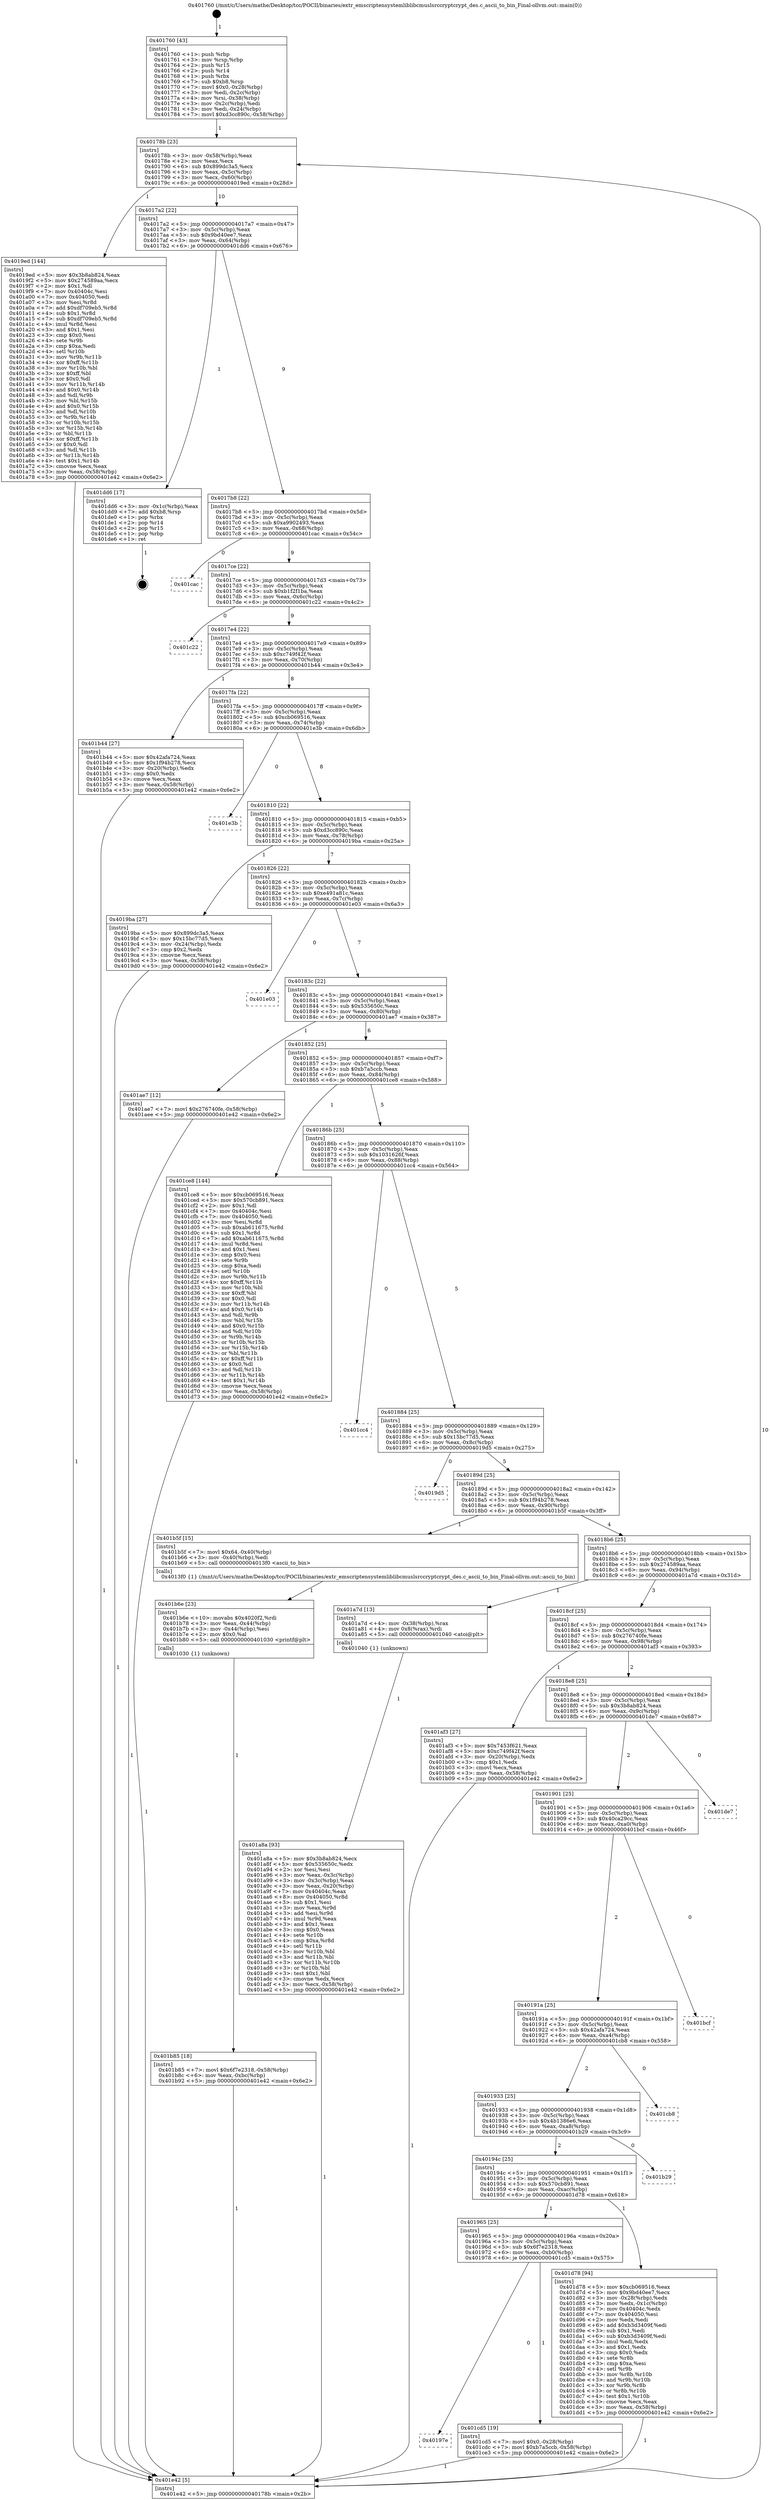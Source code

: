 digraph "0x401760" {
  label = "0x401760 (/mnt/c/Users/mathe/Desktop/tcc/POCII/binaries/extr_emscriptensystemliblibcmuslsrccryptcrypt_des.c_ascii_to_bin_Final-ollvm.out::main(0))"
  labelloc = "t"
  node[shape=record]

  Entry [label="",width=0.3,height=0.3,shape=circle,fillcolor=black,style=filled]
  "0x40178b" [label="{
     0x40178b [23]\l
     | [instrs]\l
     &nbsp;&nbsp;0x40178b \<+3\>: mov -0x58(%rbp),%eax\l
     &nbsp;&nbsp;0x40178e \<+2\>: mov %eax,%ecx\l
     &nbsp;&nbsp;0x401790 \<+6\>: sub $0x899dc3a5,%ecx\l
     &nbsp;&nbsp;0x401796 \<+3\>: mov %eax,-0x5c(%rbp)\l
     &nbsp;&nbsp;0x401799 \<+3\>: mov %ecx,-0x60(%rbp)\l
     &nbsp;&nbsp;0x40179c \<+6\>: je 00000000004019ed \<main+0x28d\>\l
  }"]
  "0x4019ed" [label="{
     0x4019ed [144]\l
     | [instrs]\l
     &nbsp;&nbsp;0x4019ed \<+5\>: mov $0x3b8ab824,%eax\l
     &nbsp;&nbsp;0x4019f2 \<+5\>: mov $0x274589aa,%ecx\l
     &nbsp;&nbsp;0x4019f7 \<+2\>: mov $0x1,%dl\l
     &nbsp;&nbsp;0x4019f9 \<+7\>: mov 0x40404c,%esi\l
     &nbsp;&nbsp;0x401a00 \<+7\>: mov 0x404050,%edi\l
     &nbsp;&nbsp;0x401a07 \<+3\>: mov %esi,%r8d\l
     &nbsp;&nbsp;0x401a0a \<+7\>: add $0xdf709eb5,%r8d\l
     &nbsp;&nbsp;0x401a11 \<+4\>: sub $0x1,%r8d\l
     &nbsp;&nbsp;0x401a15 \<+7\>: sub $0xdf709eb5,%r8d\l
     &nbsp;&nbsp;0x401a1c \<+4\>: imul %r8d,%esi\l
     &nbsp;&nbsp;0x401a20 \<+3\>: and $0x1,%esi\l
     &nbsp;&nbsp;0x401a23 \<+3\>: cmp $0x0,%esi\l
     &nbsp;&nbsp;0x401a26 \<+4\>: sete %r9b\l
     &nbsp;&nbsp;0x401a2a \<+3\>: cmp $0xa,%edi\l
     &nbsp;&nbsp;0x401a2d \<+4\>: setl %r10b\l
     &nbsp;&nbsp;0x401a31 \<+3\>: mov %r9b,%r11b\l
     &nbsp;&nbsp;0x401a34 \<+4\>: xor $0xff,%r11b\l
     &nbsp;&nbsp;0x401a38 \<+3\>: mov %r10b,%bl\l
     &nbsp;&nbsp;0x401a3b \<+3\>: xor $0xff,%bl\l
     &nbsp;&nbsp;0x401a3e \<+3\>: xor $0x0,%dl\l
     &nbsp;&nbsp;0x401a41 \<+3\>: mov %r11b,%r14b\l
     &nbsp;&nbsp;0x401a44 \<+4\>: and $0x0,%r14b\l
     &nbsp;&nbsp;0x401a48 \<+3\>: and %dl,%r9b\l
     &nbsp;&nbsp;0x401a4b \<+3\>: mov %bl,%r15b\l
     &nbsp;&nbsp;0x401a4e \<+4\>: and $0x0,%r15b\l
     &nbsp;&nbsp;0x401a52 \<+3\>: and %dl,%r10b\l
     &nbsp;&nbsp;0x401a55 \<+3\>: or %r9b,%r14b\l
     &nbsp;&nbsp;0x401a58 \<+3\>: or %r10b,%r15b\l
     &nbsp;&nbsp;0x401a5b \<+3\>: xor %r15b,%r14b\l
     &nbsp;&nbsp;0x401a5e \<+3\>: or %bl,%r11b\l
     &nbsp;&nbsp;0x401a61 \<+4\>: xor $0xff,%r11b\l
     &nbsp;&nbsp;0x401a65 \<+3\>: or $0x0,%dl\l
     &nbsp;&nbsp;0x401a68 \<+3\>: and %dl,%r11b\l
     &nbsp;&nbsp;0x401a6b \<+3\>: or %r11b,%r14b\l
     &nbsp;&nbsp;0x401a6e \<+4\>: test $0x1,%r14b\l
     &nbsp;&nbsp;0x401a72 \<+3\>: cmovne %ecx,%eax\l
     &nbsp;&nbsp;0x401a75 \<+3\>: mov %eax,-0x58(%rbp)\l
     &nbsp;&nbsp;0x401a78 \<+5\>: jmp 0000000000401e42 \<main+0x6e2\>\l
  }"]
  "0x4017a2" [label="{
     0x4017a2 [22]\l
     | [instrs]\l
     &nbsp;&nbsp;0x4017a2 \<+5\>: jmp 00000000004017a7 \<main+0x47\>\l
     &nbsp;&nbsp;0x4017a7 \<+3\>: mov -0x5c(%rbp),%eax\l
     &nbsp;&nbsp;0x4017aa \<+5\>: sub $0x9bd40ee7,%eax\l
     &nbsp;&nbsp;0x4017af \<+3\>: mov %eax,-0x64(%rbp)\l
     &nbsp;&nbsp;0x4017b2 \<+6\>: je 0000000000401dd6 \<main+0x676\>\l
  }"]
  Exit [label="",width=0.3,height=0.3,shape=circle,fillcolor=black,style=filled,peripheries=2]
  "0x401dd6" [label="{
     0x401dd6 [17]\l
     | [instrs]\l
     &nbsp;&nbsp;0x401dd6 \<+3\>: mov -0x1c(%rbp),%eax\l
     &nbsp;&nbsp;0x401dd9 \<+7\>: add $0xb8,%rsp\l
     &nbsp;&nbsp;0x401de0 \<+1\>: pop %rbx\l
     &nbsp;&nbsp;0x401de1 \<+2\>: pop %r14\l
     &nbsp;&nbsp;0x401de3 \<+2\>: pop %r15\l
     &nbsp;&nbsp;0x401de5 \<+1\>: pop %rbp\l
     &nbsp;&nbsp;0x401de6 \<+1\>: ret\l
  }"]
  "0x4017b8" [label="{
     0x4017b8 [22]\l
     | [instrs]\l
     &nbsp;&nbsp;0x4017b8 \<+5\>: jmp 00000000004017bd \<main+0x5d\>\l
     &nbsp;&nbsp;0x4017bd \<+3\>: mov -0x5c(%rbp),%eax\l
     &nbsp;&nbsp;0x4017c0 \<+5\>: sub $0xa9902493,%eax\l
     &nbsp;&nbsp;0x4017c5 \<+3\>: mov %eax,-0x68(%rbp)\l
     &nbsp;&nbsp;0x4017c8 \<+6\>: je 0000000000401cac \<main+0x54c\>\l
  }"]
  "0x40197e" [label="{
     0x40197e\l
  }", style=dashed]
  "0x401cac" [label="{
     0x401cac\l
  }", style=dashed]
  "0x4017ce" [label="{
     0x4017ce [22]\l
     | [instrs]\l
     &nbsp;&nbsp;0x4017ce \<+5\>: jmp 00000000004017d3 \<main+0x73\>\l
     &nbsp;&nbsp;0x4017d3 \<+3\>: mov -0x5c(%rbp),%eax\l
     &nbsp;&nbsp;0x4017d6 \<+5\>: sub $0xb1f2f1ba,%eax\l
     &nbsp;&nbsp;0x4017db \<+3\>: mov %eax,-0x6c(%rbp)\l
     &nbsp;&nbsp;0x4017de \<+6\>: je 0000000000401c22 \<main+0x4c2\>\l
  }"]
  "0x401cd5" [label="{
     0x401cd5 [19]\l
     | [instrs]\l
     &nbsp;&nbsp;0x401cd5 \<+7\>: movl $0x0,-0x28(%rbp)\l
     &nbsp;&nbsp;0x401cdc \<+7\>: movl $0xb7a5ccb,-0x58(%rbp)\l
     &nbsp;&nbsp;0x401ce3 \<+5\>: jmp 0000000000401e42 \<main+0x6e2\>\l
  }"]
  "0x401c22" [label="{
     0x401c22\l
  }", style=dashed]
  "0x4017e4" [label="{
     0x4017e4 [22]\l
     | [instrs]\l
     &nbsp;&nbsp;0x4017e4 \<+5\>: jmp 00000000004017e9 \<main+0x89\>\l
     &nbsp;&nbsp;0x4017e9 \<+3\>: mov -0x5c(%rbp),%eax\l
     &nbsp;&nbsp;0x4017ec \<+5\>: sub $0xc749f42f,%eax\l
     &nbsp;&nbsp;0x4017f1 \<+3\>: mov %eax,-0x70(%rbp)\l
     &nbsp;&nbsp;0x4017f4 \<+6\>: je 0000000000401b44 \<main+0x3e4\>\l
  }"]
  "0x401965" [label="{
     0x401965 [25]\l
     | [instrs]\l
     &nbsp;&nbsp;0x401965 \<+5\>: jmp 000000000040196a \<main+0x20a\>\l
     &nbsp;&nbsp;0x40196a \<+3\>: mov -0x5c(%rbp),%eax\l
     &nbsp;&nbsp;0x40196d \<+5\>: sub $0x6f7e2318,%eax\l
     &nbsp;&nbsp;0x401972 \<+6\>: mov %eax,-0xb0(%rbp)\l
     &nbsp;&nbsp;0x401978 \<+6\>: je 0000000000401cd5 \<main+0x575\>\l
  }"]
  "0x401b44" [label="{
     0x401b44 [27]\l
     | [instrs]\l
     &nbsp;&nbsp;0x401b44 \<+5\>: mov $0x42afa724,%eax\l
     &nbsp;&nbsp;0x401b49 \<+5\>: mov $0x1f94b278,%ecx\l
     &nbsp;&nbsp;0x401b4e \<+3\>: mov -0x20(%rbp),%edx\l
     &nbsp;&nbsp;0x401b51 \<+3\>: cmp $0x0,%edx\l
     &nbsp;&nbsp;0x401b54 \<+3\>: cmove %ecx,%eax\l
     &nbsp;&nbsp;0x401b57 \<+3\>: mov %eax,-0x58(%rbp)\l
     &nbsp;&nbsp;0x401b5a \<+5\>: jmp 0000000000401e42 \<main+0x6e2\>\l
  }"]
  "0x4017fa" [label="{
     0x4017fa [22]\l
     | [instrs]\l
     &nbsp;&nbsp;0x4017fa \<+5\>: jmp 00000000004017ff \<main+0x9f\>\l
     &nbsp;&nbsp;0x4017ff \<+3\>: mov -0x5c(%rbp),%eax\l
     &nbsp;&nbsp;0x401802 \<+5\>: sub $0xcb069516,%eax\l
     &nbsp;&nbsp;0x401807 \<+3\>: mov %eax,-0x74(%rbp)\l
     &nbsp;&nbsp;0x40180a \<+6\>: je 0000000000401e3b \<main+0x6db\>\l
  }"]
  "0x401d78" [label="{
     0x401d78 [94]\l
     | [instrs]\l
     &nbsp;&nbsp;0x401d78 \<+5\>: mov $0xcb069516,%eax\l
     &nbsp;&nbsp;0x401d7d \<+5\>: mov $0x9bd40ee7,%ecx\l
     &nbsp;&nbsp;0x401d82 \<+3\>: mov -0x28(%rbp),%edx\l
     &nbsp;&nbsp;0x401d85 \<+3\>: mov %edx,-0x1c(%rbp)\l
     &nbsp;&nbsp;0x401d88 \<+7\>: mov 0x40404c,%edx\l
     &nbsp;&nbsp;0x401d8f \<+7\>: mov 0x404050,%esi\l
     &nbsp;&nbsp;0x401d96 \<+2\>: mov %edx,%edi\l
     &nbsp;&nbsp;0x401d98 \<+6\>: add $0xb3d3409f,%edi\l
     &nbsp;&nbsp;0x401d9e \<+3\>: sub $0x1,%edi\l
     &nbsp;&nbsp;0x401da1 \<+6\>: sub $0xb3d3409f,%edi\l
     &nbsp;&nbsp;0x401da7 \<+3\>: imul %edi,%edx\l
     &nbsp;&nbsp;0x401daa \<+3\>: and $0x1,%edx\l
     &nbsp;&nbsp;0x401dad \<+3\>: cmp $0x0,%edx\l
     &nbsp;&nbsp;0x401db0 \<+4\>: sete %r8b\l
     &nbsp;&nbsp;0x401db4 \<+3\>: cmp $0xa,%esi\l
     &nbsp;&nbsp;0x401db7 \<+4\>: setl %r9b\l
     &nbsp;&nbsp;0x401dbb \<+3\>: mov %r8b,%r10b\l
     &nbsp;&nbsp;0x401dbe \<+3\>: and %r9b,%r10b\l
     &nbsp;&nbsp;0x401dc1 \<+3\>: xor %r9b,%r8b\l
     &nbsp;&nbsp;0x401dc4 \<+3\>: or %r8b,%r10b\l
     &nbsp;&nbsp;0x401dc7 \<+4\>: test $0x1,%r10b\l
     &nbsp;&nbsp;0x401dcb \<+3\>: cmovne %ecx,%eax\l
     &nbsp;&nbsp;0x401dce \<+3\>: mov %eax,-0x58(%rbp)\l
     &nbsp;&nbsp;0x401dd1 \<+5\>: jmp 0000000000401e42 \<main+0x6e2\>\l
  }"]
  "0x401e3b" [label="{
     0x401e3b\l
  }", style=dashed]
  "0x401810" [label="{
     0x401810 [22]\l
     | [instrs]\l
     &nbsp;&nbsp;0x401810 \<+5\>: jmp 0000000000401815 \<main+0xb5\>\l
     &nbsp;&nbsp;0x401815 \<+3\>: mov -0x5c(%rbp),%eax\l
     &nbsp;&nbsp;0x401818 \<+5\>: sub $0xd3cc890c,%eax\l
     &nbsp;&nbsp;0x40181d \<+3\>: mov %eax,-0x78(%rbp)\l
     &nbsp;&nbsp;0x401820 \<+6\>: je 00000000004019ba \<main+0x25a\>\l
  }"]
  "0x40194c" [label="{
     0x40194c [25]\l
     | [instrs]\l
     &nbsp;&nbsp;0x40194c \<+5\>: jmp 0000000000401951 \<main+0x1f1\>\l
     &nbsp;&nbsp;0x401951 \<+3\>: mov -0x5c(%rbp),%eax\l
     &nbsp;&nbsp;0x401954 \<+5\>: sub $0x570cb891,%eax\l
     &nbsp;&nbsp;0x401959 \<+6\>: mov %eax,-0xac(%rbp)\l
     &nbsp;&nbsp;0x40195f \<+6\>: je 0000000000401d78 \<main+0x618\>\l
  }"]
  "0x4019ba" [label="{
     0x4019ba [27]\l
     | [instrs]\l
     &nbsp;&nbsp;0x4019ba \<+5\>: mov $0x899dc3a5,%eax\l
     &nbsp;&nbsp;0x4019bf \<+5\>: mov $0x15bc77d5,%ecx\l
     &nbsp;&nbsp;0x4019c4 \<+3\>: mov -0x24(%rbp),%edx\l
     &nbsp;&nbsp;0x4019c7 \<+3\>: cmp $0x2,%edx\l
     &nbsp;&nbsp;0x4019ca \<+3\>: cmovne %ecx,%eax\l
     &nbsp;&nbsp;0x4019cd \<+3\>: mov %eax,-0x58(%rbp)\l
     &nbsp;&nbsp;0x4019d0 \<+5\>: jmp 0000000000401e42 \<main+0x6e2\>\l
  }"]
  "0x401826" [label="{
     0x401826 [22]\l
     | [instrs]\l
     &nbsp;&nbsp;0x401826 \<+5\>: jmp 000000000040182b \<main+0xcb\>\l
     &nbsp;&nbsp;0x40182b \<+3\>: mov -0x5c(%rbp),%eax\l
     &nbsp;&nbsp;0x40182e \<+5\>: sub $0xe491a81c,%eax\l
     &nbsp;&nbsp;0x401833 \<+3\>: mov %eax,-0x7c(%rbp)\l
     &nbsp;&nbsp;0x401836 \<+6\>: je 0000000000401e03 \<main+0x6a3\>\l
  }"]
  "0x401e42" [label="{
     0x401e42 [5]\l
     | [instrs]\l
     &nbsp;&nbsp;0x401e42 \<+5\>: jmp 000000000040178b \<main+0x2b\>\l
  }"]
  "0x401760" [label="{
     0x401760 [43]\l
     | [instrs]\l
     &nbsp;&nbsp;0x401760 \<+1\>: push %rbp\l
     &nbsp;&nbsp;0x401761 \<+3\>: mov %rsp,%rbp\l
     &nbsp;&nbsp;0x401764 \<+2\>: push %r15\l
     &nbsp;&nbsp;0x401766 \<+2\>: push %r14\l
     &nbsp;&nbsp;0x401768 \<+1\>: push %rbx\l
     &nbsp;&nbsp;0x401769 \<+7\>: sub $0xb8,%rsp\l
     &nbsp;&nbsp;0x401770 \<+7\>: movl $0x0,-0x28(%rbp)\l
     &nbsp;&nbsp;0x401777 \<+3\>: mov %edi,-0x2c(%rbp)\l
     &nbsp;&nbsp;0x40177a \<+4\>: mov %rsi,-0x38(%rbp)\l
     &nbsp;&nbsp;0x40177e \<+3\>: mov -0x2c(%rbp),%edi\l
     &nbsp;&nbsp;0x401781 \<+3\>: mov %edi,-0x24(%rbp)\l
     &nbsp;&nbsp;0x401784 \<+7\>: movl $0xd3cc890c,-0x58(%rbp)\l
  }"]
  "0x401b29" [label="{
     0x401b29\l
  }", style=dashed]
  "0x401e03" [label="{
     0x401e03\l
  }", style=dashed]
  "0x40183c" [label="{
     0x40183c [22]\l
     | [instrs]\l
     &nbsp;&nbsp;0x40183c \<+5\>: jmp 0000000000401841 \<main+0xe1\>\l
     &nbsp;&nbsp;0x401841 \<+3\>: mov -0x5c(%rbp),%eax\l
     &nbsp;&nbsp;0x401844 \<+5\>: sub $0x535650c,%eax\l
     &nbsp;&nbsp;0x401849 \<+3\>: mov %eax,-0x80(%rbp)\l
     &nbsp;&nbsp;0x40184c \<+6\>: je 0000000000401ae7 \<main+0x387\>\l
  }"]
  "0x401933" [label="{
     0x401933 [25]\l
     | [instrs]\l
     &nbsp;&nbsp;0x401933 \<+5\>: jmp 0000000000401938 \<main+0x1d8\>\l
     &nbsp;&nbsp;0x401938 \<+3\>: mov -0x5c(%rbp),%eax\l
     &nbsp;&nbsp;0x40193b \<+5\>: sub $0x4b1386e6,%eax\l
     &nbsp;&nbsp;0x401940 \<+6\>: mov %eax,-0xa8(%rbp)\l
     &nbsp;&nbsp;0x401946 \<+6\>: je 0000000000401b29 \<main+0x3c9\>\l
  }"]
  "0x401ae7" [label="{
     0x401ae7 [12]\l
     | [instrs]\l
     &nbsp;&nbsp;0x401ae7 \<+7\>: movl $0x276740fe,-0x58(%rbp)\l
     &nbsp;&nbsp;0x401aee \<+5\>: jmp 0000000000401e42 \<main+0x6e2\>\l
  }"]
  "0x401852" [label="{
     0x401852 [25]\l
     | [instrs]\l
     &nbsp;&nbsp;0x401852 \<+5\>: jmp 0000000000401857 \<main+0xf7\>\l
     &nbsp;&nbsp;0x401857 \<+3\>: mov -0x5c(%rbp),%eax\l
     &nbsp;&nbsp;0x40185a \<+5\>: sub $0xb7a5ccb,%eax\l
     &nbsp;&nbsp;0x40185f \<+6\>: mov %eax,-0x84(%rbp)\l
     &nbsp;&nbsp;0x401865 \<+6\>: je 0000000000401ce8 \<main+0x588\>\l
  }"]
  "0x401cb8" [label="{
     0x401cb8\l
  }", style=dashed]
  "0x401ce8" [label="{
     0x401ce8 [144]\l
     | [instrs]\l
     &nbsp;&nbsp;0x401ce8 \<+5\>: mov $0xcb069516,%eax\l
     &nbsp;&nbsp;0x401ced \<+5\>: mov $0x570cb891,%ecx\l
     &nbsp;&nbsp;0x401cf2 \<+2\>: mov $0x1,%dl\l
     &nbsp;&nbsp;0x401cf4 \<+7\>: mov 0x40404c,%esi\l
     &nbsp;&nbsp;0x401cfb \<+7\>: mov 0x404050,%edi\l
     &nbsp;&nbsp;0x401d02 \<+3\>: mov %esi,%r8d\l
     &nbsp;&nbsp;0x401d05 \<+7\>: sub $0xab611675,%r8d\l
     &nbsp;&nbsp;0x401d0c \<+4\>: sub $0x1,%r8d\l
     &nbsp;&nbsp;0x401d10 \<+7\>: add $0xab611675,%r8d\l
     &nbsp;&nbsp;0x401d17 \<+4\>: imul %r8d,%esi\l
     &nbsp;&nbsp;0x401d1b \<+3\>: and $0x1,%esi\l
     &nbsp;&nbsp;0x401d1e \<+3\>: cmp $0x0,%esi\l
     &nbsp;&nbsp;0x401d21 \<+4\>: sete %r9b\l
     &nbsp;&nbsp;0x401d25 \<+3\>: cmp $0xa,%edi\l
     &nbsp;&nbsp;0x401d28 \<+4\>: setl %r10b\l
     &nbsp;&nbsp;0x401d2c \<+3\>: mov %r9b,%r11b\l
     &nbsp;&nbsp;0x401d2f \<+4\>: xor $0xff,%r11b\l
     &nbsp;&nbsp;0x401d33 \<+3\>: mov %r10b,%bl\l
     &nbsp;&nbsp;0x401d36 \<+3\>: xor $0xff,%bl\l
     &nbsp;&nbsp;0x401d39 \<+3\>: xor $0x0,%dl\l
     &nbsp;&nbsp;0x401d3c \<+3\>: mov %r11b,%r14b\l
     &nbsp;&nbsp;0x401d3f \<+4\>: and $0x0,%r14b\l
     &nbsp;&nbsp;0x401d43 \<+3\>: and %dl,%r9b\l
     &nbsp;&nbsp;0x401d46 \<+3\>: mov %bl,%r15b\l
     &nbsp;&nbsp;0x401d49 \<+4\>: and $0x0,%r15b\l
     &nbsp;&nbsp;0x401d4d \<+3\>: and %dl,%r10b\l
     &nbsp;&nbsp;0x401d50 \<+3\>: or %r9b,%r14b\l
     &nbsp;&nbsp;0x401d53 \<+3\>: or %r10b,%r15b\l
     &nbsp;&nbsp;0x401d56 \<+3\>: xor %r15b,%r14b\l
     &nbsp;&nbsp;0x401d59 \<+3\>: or %bl,%r11b\l
     &nbsp;&nbsp;0x401d5c \<+4\>: xor $0xff,%r11b\l
     &nbsp;&nbsp;0x401d60 \<+3\>: or $0x0,%dl\l
     &nbsp;&nbsp;0x401d63 \<+3\>: and %dl,%r11b\l
     &nbsp;&nbsp;0x401d66 \<+3\>: or %r11b,%r14b\l
     &nbsp;&nbsp;0x401d69 \<+4\>: test $0x1,%r14b\l
     &nbsp;&nbsp;0x401d6d \<+3\>: cmovne %ecx,%eax\l
     &nbsp;&nbsp;0x401d70 \<+3\>: mov %eax,-0x58(%rbp)\l
     &nbsp;&nbsp;0x401d73 \<+5\>: jmp 0000000000401e42 \<main+0x6e2\>\l
  }"]
  "0x40186b" [label="{
     0x40186b [25]\l
     | [instrs]\l
     &nbsp;&nbsp;0x40186b \<+5\>: jmp 0000000000401870 \<main+0x110\>\l
     &nbsp;&nbsp;0x401870 \<+3\>: mov -0x5c(%rbp),%eax\l
     &nbsp;&nbsp;0x401873 \<+5\>: sub $0x1031626f,%eax\l
     &nbsp;&nbsp;0x401878 \<+6\>: mov %eax,-0x88(%rbp)\l
     &nbsp;&nbsp;0x40187e \<+6\>: je 0000000000401cc4 \<main+0x564\>\l
  }"]
  "0x40191a" [label="{
     0x40191a [25]\l
     | [instrs]\l
     &nbsp;&nbsp;0x40191a \<+5\>: jmp 000000000040191f \<main+0x1bf\>\l
     &nbsp;&nbsp;0x40191f \<+3\>: mov -0x5c(%rbp),%eax\l
     &nbsp;&nbsp;0x401922 \<+5\>: sub $0x42afa724,%eax\l
     &nbsp;&nbsp;0x401927 \<+6\>: mov %eax,-0xa4(%rbp)\l
     &nbsp;&nbsp;0x40192d \<+6\>: je 0000000000401cb8 \<main+0x558\>\l
  }"]
  "0x401cc4" [label="{
     0x401cc4\l
  }", style=dashed]
  "0x401884" [label="{
     0x401884 [25]\l
     | [instrs]\l
     &nbsp;&nbsp;0x401884 \<+5\>: jmp 0000000000401889 \<main+0x129\>\l
     &nbsp;&nbsp;0x401889 \<+3\>: mov -0x5c(%rbp),%eax\l
     &nbsp;&nbsp;0x40188c \<+5\>: sub $0x15bc77d5,%eax\l
     &nbsp;&nbsp;0x401891 \<+6\>: mov %eax,-0x8c(%rbp)\l
     &nbsp;&nbsp;0x401897 \<+6\>: je 00000000004019d5 \<main+0x275\>\l
  }"]
  "0x401bcf" [label="{
     0x401bcf\l
  }", style=dashed]
  "0x4019d5" [label="{
     0x4019d5\l
  }", style=dashed]
  "0x40189d" [label="{
     0x40189d [25]\l
     | [instrs]\l
     &nbsp;&nbsp;0x40189d \<+5\>: jmp 00000000004018a2 \<main+0x142\>\l
     &nbsp;&nbsp;0x4018a2 \<+3\>: mov -0x5c(%rbp),%eax\l
     &nbsp;&nbsp;0x4018a5 \<+5\>: sub $0x1f94b278,%eax\l
     &nbsp;&nbsp;0x4018aa \<+6\>: mov %eax,-0x90(%rbp)\l
     &nbsp;&nbsp;0x4018b0 \<+6\>: je 0000000000401b5f \<main+0x3ff\>\l
  }"]
  "0x401901" [label="{
     0x401901 [25]\l
     | [instrs]\l
     &nbsp;&nbsp;0x401901 \<+5\>: jmp 0000000000401906 \<main+0x1a6\>\l
     &nbsp;&nbsp;0x401906 \<+3\>: mov -0x5c(%rbp),%eax\l
     &nbsp;&nbsp;0x401909 \<+5\>: sub $0x40ca29cc,%eax\l
     &nbsp;&nbsp;0x40190e \<+6\>: mov %eax,-0xa0(%rbp)\l
     &nbsp;&nbsp;0x401914 \<+6\>: je 0000000000401bcf \<main+0x46f\>\l
  }"]
  "0x401b5f" [label="{
     0x401b5f [15]\l
     | [instrs]\l
     &nbsp;&nbsp;0x401b5f \<+7\>: movl $0x64,-0x40(%rbp)\l
     &nbsp;&nbsp;0x401b66 \<+3\>: mov -0x40(%rbp),%edi\l
     &nbsp;&nbsp;0x401b69 \<+5\>: call 00000000004013f0 \<ascii_to_bin\>\l
     | [calls]\l
     &nbsp;&nbsp;0x4013f0 \{1\} (/mnt/c/Users/mathe/Desktop/tcc/POCII/binaries/extr_emscriptensystemliblibcmuslsrccryptcrypt_des.c_ascii_to_bin_Final-ollvm.out::ascii_to_bin)\l
  }"]
  "0x4018b6" [label="{
     0x4018b6 [25]\l
     | [instrs]\l
     &nbsp;&nbsp;0x4018b6 \<+5\>: jmp 00000000004018bb \<main+0x15b\>\l
     &nbsp;&nbsp;0x4018bb \<+3\>: mov -0x5c(%rbp),%eax\l
     &nbsp;&nbsp;0x4018be \<+5\>: sub $0x274589aa,%eax\l
     &nbsp;&nbsp;0x4018c3 \<+6\>: mov %eax,-0x94(%rbp)\l
     &nbsp;&nbsp;0x4018c9 \<+6\>: je 0000000000401a7d \<main+0x31d\>\l
  }"]
  "0x401de7" [label="{
     0x401de7\l
  }", style=dashed]
  "0x401a7d" [label="{
     0x401a7d [13]\l
     | [instrs]\l
     &nbsp;&nbsp;0x401a7d \<+4\>: mov -0x38(%rbp),%rax\l
     &nbsp;&nbsp;0x401a81 \<+4\>: mov 0x8(%rax),%rdi\l
     &nbsp;&nbsp;0x401a85 \<+5\>: call 0000000000401040 \<atoi@plt\>\l
     | [calls]\l
     &nbsp;&nbsp;0x401040 \{1\} (unknown)\l
  }"]
  "0x4018cf" [label="{
     0x4018cf [25]\l
     | [instrs]\l
     &nbsp;&nbsp;0x4018cf \<+5\>: jmp 00000000004018d4 \<main+0x174\>\l
     &nbsp;&nbsp;0x4018d4 \<+3\>: mov -0x5c(%rbp),%eax\l
     &nbsp;&nbsp;0x4018d7 \<+5\>: sub $0x276740fe,%eax\l
     &nbsp;&nbsp;0x4018dc \<+6\>: mov %eax,-0x98(%rbp)\l
     &nbsp;&nbsp;0x4018e2 \<+6\>: je 0000000000401af3 \<main+0x393\>\l
  }"]
  "0x401a8a" [label="{
     0x401a8a [93]\l
     | [instrs]\l
     &nbsp;&nbsp;0x401a8a \<+5\>: mov $0x3b8ab824,%ecx\l
     &nbsp;&nbsp;0x401a8f \<+5\>: mov $0x535650c,%edx\l
     &nbsp;&nbsp;0x401a94 \<+2\>: xor %esi,%esi\l
     &nbsp;&nbsp;0x401a96 \<+3\>: mov %eax,-0x3c(%rbp)\l
     &nbsp;&nbsp;0x401a99 \<+3\>: mov -0x3c(%rbp),%eax\l
     &nbsp;&nbsp;0x401a9c \<+3\>: mov %eax,-0x20(%rbp)\l
     &nbsp;&nbsp;0x401a9f \<+7\>: mov 0x40404c,%eax\l
     &nbsp;&nbsp;0x401aa6 \<+8\>: mov 0x404050,%r8d\l
     &nbsp;&nbsp;0x401aae \<+3\>: sub $0x1,%esi\l
     &nbsp;&nbsp;0x401ab1 \<+3\>: mov %eax,%r9d\l
     &nbsp;&nbsp;0x401ab4 \<+3\>: add %esi,%r9d\l
     &nbsp;&nbsp;0x401ab7 \<+4\>: imul %r9d,%eax\l
     &nbsp;&nbsp;0x401abb \<+3\>: and $0x1,%eax\l
     &nbsp;&nbsp;0x401abe \<+3\>: cmp $0x0,%eax\l
     &nbsp;&nbsp;0x401ac1 \<+4\>: sete %r10b\l
     &nbsp;&nbsp;0x401ac5 \<+4\>: cmp $0xa,%r8d\l
     &nbsp;&nbsp;0x401ac9 \<+4\>: setl %r11b\l
     &nbsp;&nbsp;0x401acd \<+3\>: mov %r10b,%bl\l
     &nbsp;&nbsp;0x401ad0 \<+3\>: and %r11b,%bl\l
     &nbsp;&nbsp;0x401ad3 \<+3\>: xor %r11b,%r10b\l
     &nbsp;&nbsp;0x401ad6 \<+3\>: or %r10b,%bl\l
     &nbsp;&nbsp;0x401ad9 \<+3\>: test $0x1,%bl\l
     &nbsp;&nbsp;0x401adc \<+3\>: cmovne %edx,%ecx\l
     &nbsp;&nbsp;0x401adf \<+3\>: mov %ecx,-0x58(%rbp)\l
     &nbsp;&nbsp;0x401ae2 \<+5\>: jmp 0000000000401e42 \<main+0x6e2\>\l
  }"]
  "0x401b85" [label="{
     0x401b85 [18]\l
     | [instrs]\l
     &nbsp;&nbsp;0x401b85 \<+7\>: movl $0x6f7e2318,-0x58(%rbp)\l
     &nbsp;&nbsp;0x401b8c \<+6\>: mov %eax,-0xbc(%rbp)\l
     &nbsp;&nbsp;0x401b92 \<+5\>: jmp 0000000000401e42 \<main+0x6e2\>\l
  }"]
  "0x401af3" [label="{
     0x401af3 [27]\l
     | [instrs]\l
     &nbsp;&nbsp;0x401af3 \<+5\>: mov $0x7453f621,%eax\l
     &nbsp;&nbsp;0x401af8 \<+5\>: mov $0xc749f42f,%ecx\l
     &nbsp;&nbsp;0x401afd \<+3\>: mov -0x20(%rbp),%edx\l
     &nbsp;&nbsp;0x401b00 \<+3\>: cmp $0x1,%edx\l
     &nbsp;&nbsp;0x401b03 \<+3\>: cmovl %ecx,%eax\l
     &nbsp;&nbsp;0x401b06 \<+3\>: mov %eax,-0x58(%rbp)\l
     &nbsp;&nbsp;0x401b09 \<+5\>: jmp 0000000000401e42 \<main+0x6e2\>\l
  }"]
  "0x4018e8" [label="{
     0x4018e8 [25]\l
     | [instrs]\l
     &nbsp;&nbsp;0x4018e8 \<+5\>: jmp 00000000004018ed \<main+0x18d\>\l
     &nbsp;&nbsp;0x4018ed \<+3\>: mov -0x5c(%rbp),%eax\l
     &nbsp;&nbsp;0x4018f0 \<+5\>: sub $0x3b8ab824,%eax\l
     &nbsp;&nbsp;0x4018f5 \<+6\>: mov %eax,-0x9c(%rbp)\l
     &nbsp;&nbsp;0x4018fb \<+6\>: je 0000000000401de7 \<main+0x687\>\l
  }"]
  "0x401b6e" [label="{
     0x401b6e [23]\l
     | [instrs]\l
     &nbsp;&nbsp;0x401b6e \<+10\>: movabs $0x4020f2,%rdi\l
     &nbsp;&nbsp;0x401b78 \<+3\>: mov %eax,-0x44(%rbp)\l
     &nbsp;&nbsp;0x401b7b \<+3\>: mov -0x44(%rbp),%esi\l
     &nbsp;&nbsp;0x401b7e \<+2\>: mov $0x0,%al\l
     &nbsp;&nbsp;0x401b80 \<+5\>: call 0000000000401030 \<printf@plt\>\l
     | [calls]\l
     &nbsp;&nbsp;0x401030 \{1\} (unknown)\l
  }"]
  Entry -> "0x401760" [label=" 1"]
  "0x40178b" -> "0x4019ed" [label=" 1"]
  "0x40178b" -> "0x4017a2" [label=" 10"]
  "0x401dd6" -> Exit [label=" 1"]
  "0x4017a2" -> "0x401dd6" [label=" 1"]
  "0x4017a2" -> "0x4017b8" [label=" 9"]
  "0x401d78" -> "0x401e42" [label=" 1"]
  "0x4017b8" -> "0x401cac" [label=" 0"]
  "0x4017b8" -> "0x4017ce" [label=" 9"]
  "0x401ce8" -> "0x401e42" [label=" 1"]
  "0x4017ce" -> "0x401c22" [label=" 0"]
  "0x4017ce" -> "0x4017e4" [label=" 9"]
  "0x401cd5" -> "0x401e42" [label=" 1"]
  "0x4017e4" -> "0x401b44" [label=" 1"]
  "0x4017e4" -> "0x4017fa" [label=" 8"]
  "0x401965" -> "0x401cd5" [label=" 1"]
  "0x4017fa" -> "0x401e3b" [label=" 0"]
  "0x4017fa" -> "0x401810" [label=" 8"]
  "0x401965" -> "0x40197e" [label=" 0"]
  "0x401810" -> "0x4019ba" [label=" 1"]
  "0x401810" -> "0x401826" [label=" 7"]
  "0x4019ba" -> "0x401e42" [label=" 1"]
  "0x401760" -> "0x40178b" [label=" 1"]
  "0x401e42" -> "0x40178b" [label=" 10"]
  "0x4019ed" -> "0x401e42" [label=" 1"]
  "0x40194c" -> "0x401d78" [label=" 1"]
  "0x401826" -> "0x401e03" [label=" 0"]
  "0x401826" -> "0x40183c" [label=" 7"]
  "0x40194c" -> "0x401965" [label=" 1"]
  "0x40183c" -> "0x401ae7" [label=" 1"]
  "0x40183c" -> "0x401852" [label=" 6"]
  "0x401933" -> "0x401b29" [label=" 0"]
  "0x401852" -> "0x401ce8" [label=" 1"]
  "0x401852" -> "0x40186b" [label=" 5"]
  "0x401933" -> "0x40194c" [label=" 2"]
  "0x40186b" -> "0x401cc4" [label=" 0"]
  "0x40186b" -> "0x401884" [label=" 5"]
  "0x40191a" -> "0x401cb8" [label=" 0"]
  "0x401884" -> "0x4019d5" [label=" 0"]
  "0x401884" -> "0x40189d" [label=" 5"]
  "0x40191a" -> "0x401933" [label=" 2"]
  "0x40189d" -> "0x401b5f" [label=" 1"]
  "0x40189d" -> "0x4018b6" [label=" 4"]
  "0x401901" -> "0x401bcf" [label=" 0"]
  "0x4018b6" -> "0x401a7d" [label=" 1"]
  "0x4018b6" -> "0x4018cf" [label=" 3"]
  "0x401a7d" -> "0x401a8a" [label=" 1"]
  "0x401a8a" -> "0x401e42" [label=" 1"]
  "0x401ae7" -> "0x401e42" [label=" 1"]
  "0x401901" -> "0x40191a" [label=" 2"]
  "0x4018cf" -> "0x401af3" [label=" 1"]
  "0x4018cf" -> "0x4018e8" [label=" 2"]
  "0x401af3" -> "0x401e42" [label=" 1"]
  "0x401b44" -> "0x401e42" [label=" 1"]
  "0x401b5f" -> "0x401b6e" [label=" 1"]
  "0x401b6e" -> "0x401b85" [label=" 1"]
  "0x401b85" -> "0x401e42" [label=" 1"]
  "0x4018e8" -> "0x401901" [label=" 2"]
  "0x4018e8" -> "0x401de7" [label=" 0"]
}

